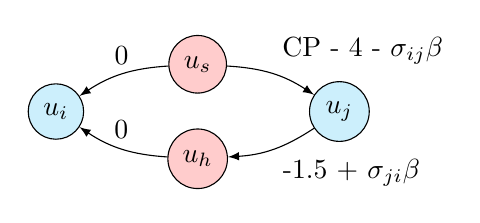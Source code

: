 \begin{tikzpicture}[scale=0.3]
\def \radius {6cm}
\node[draw, circle, fill=cyan!20] at ({0}:\radius) (n1) {$u_j$};
\node[draw, circle, fill=cyan!20] at ({180}:\radius) (n2) {$u_i$};
\node[draw, circle, fill=red!20] at (0,2) (n3) {$u_s$};
\node[draw, circle, fill=red!20] at (0,-2) (n4) {$u_h$};
\path[->, >=latex] (n3) edge [bend left=-15] node[above]{0} (n2);
\path[->, >=latex] (n3) edge [bend left=15]
  node[above right]{CP - 4 - $\sigma_{ij} \beta$} (n1);
\path[->, >=latex] (n1) edge [bend left=15]
  node[below right]{-1.5 + $\sigma_{ji} \beta$} (n4);
\path[->, >=latex] (n4) edge [bend left=15] node[above]{0} (n2);

\end{tikzpicture}
